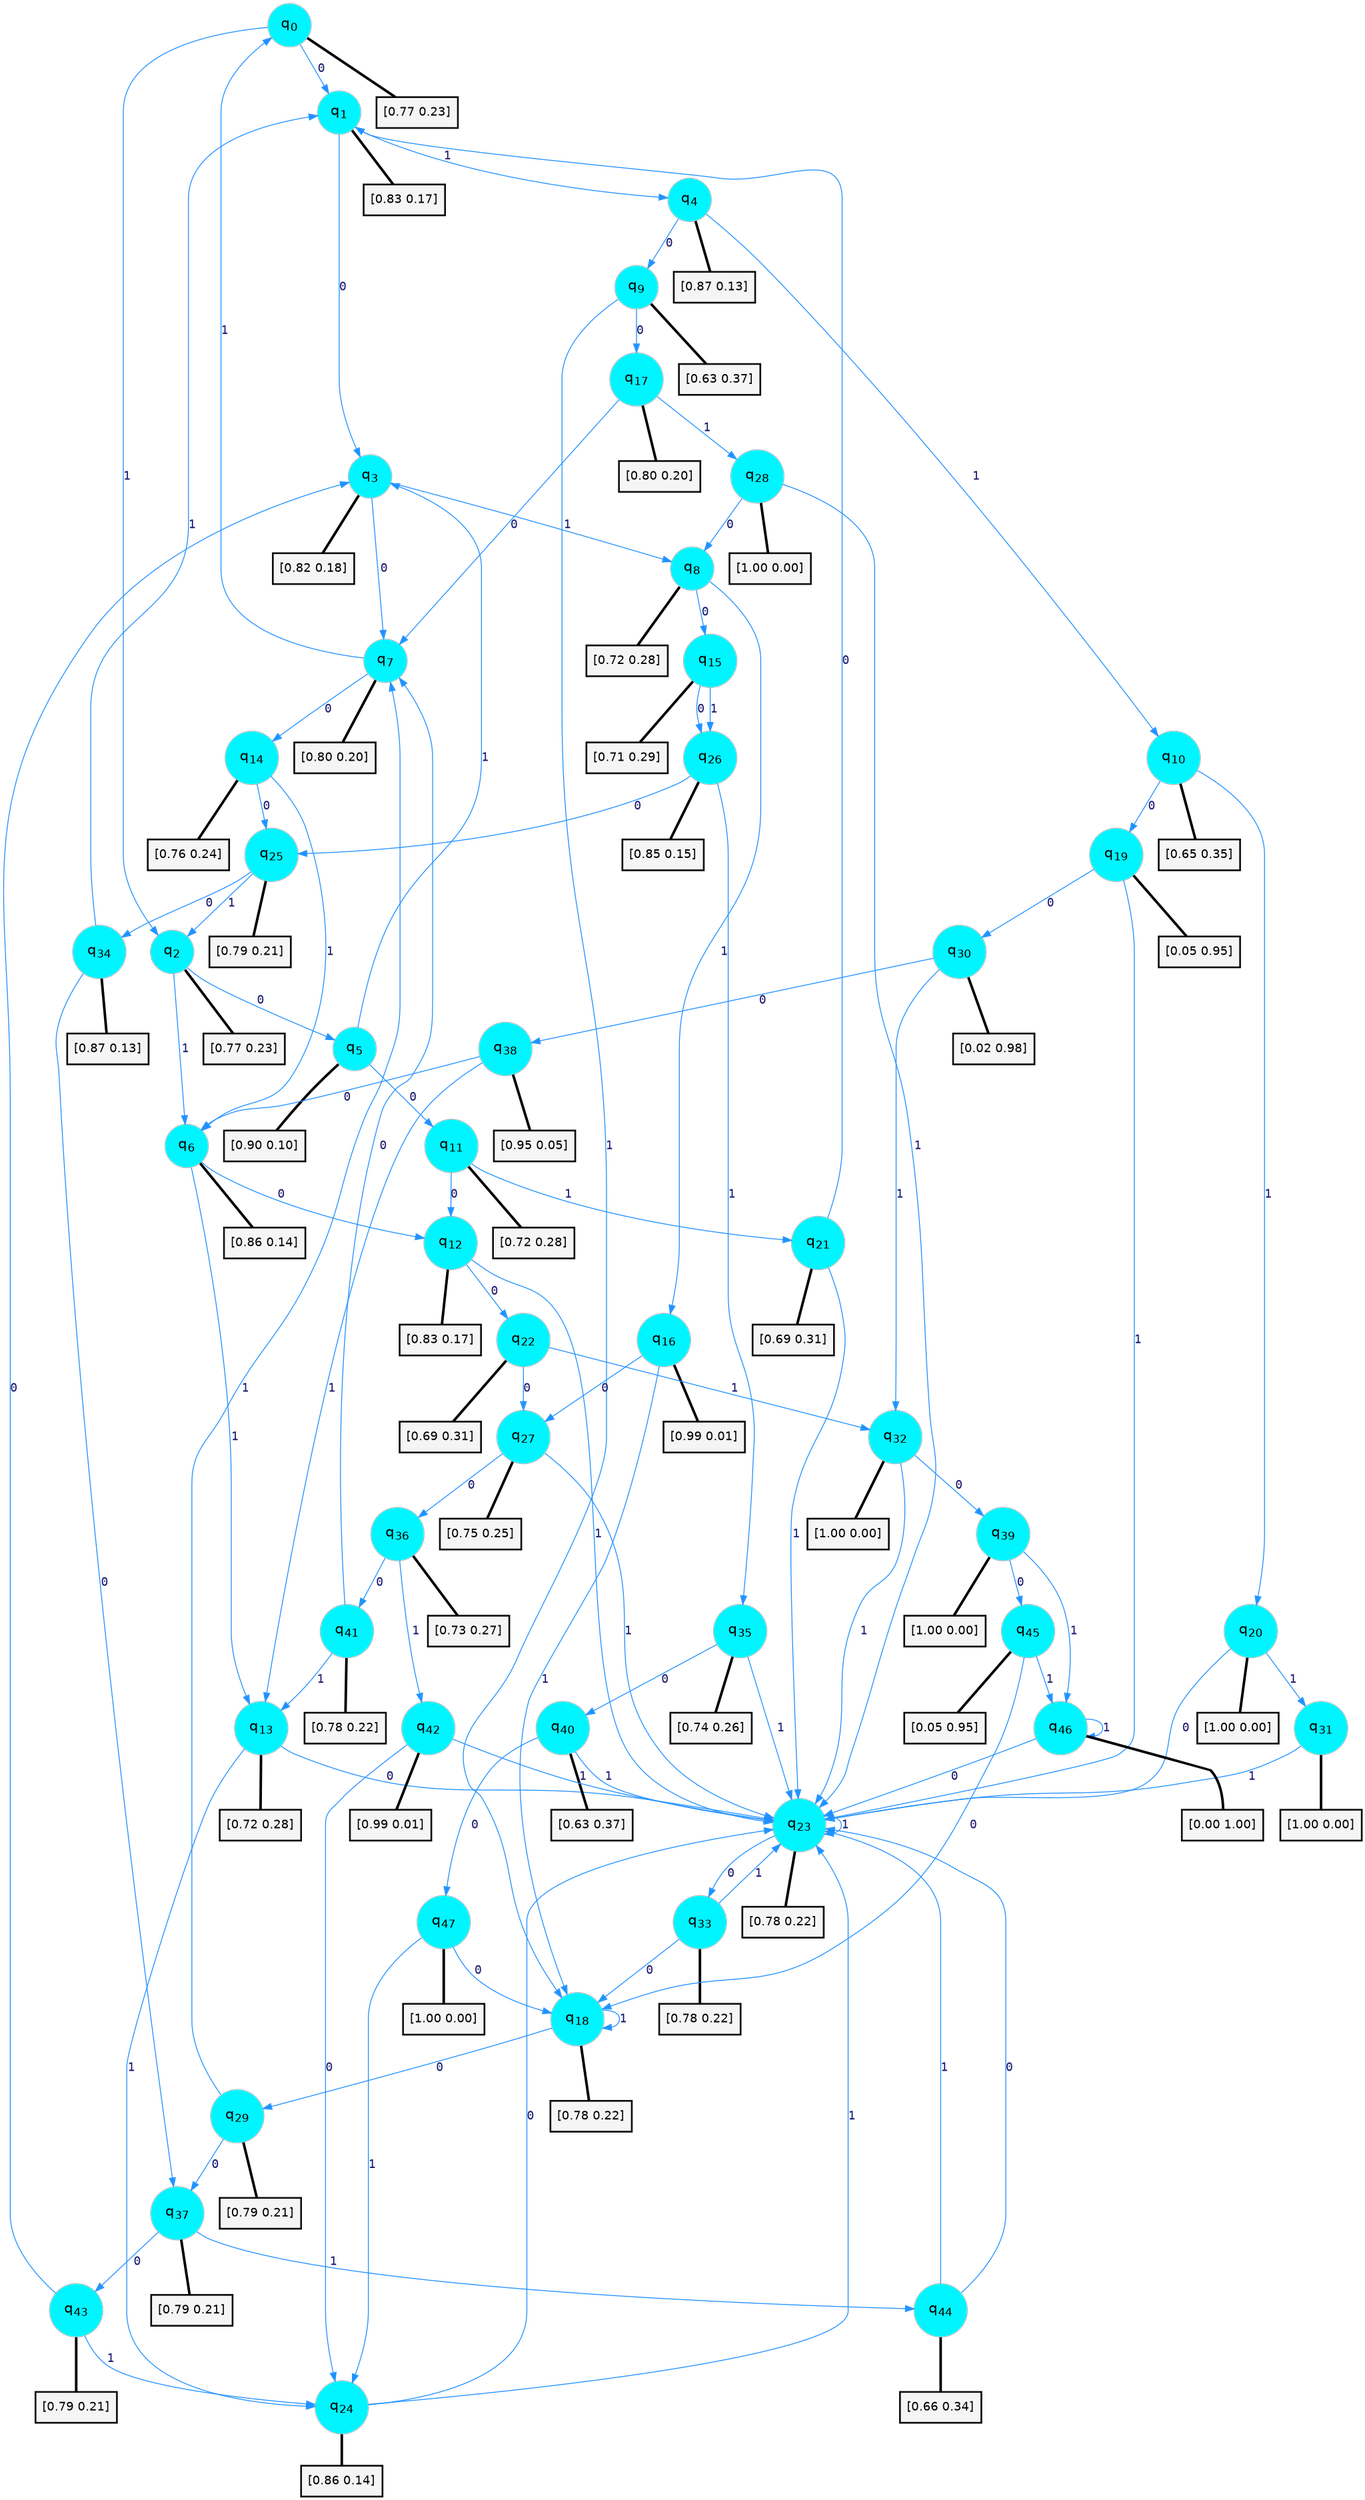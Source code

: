 digraph G {
graph [
bgcolor=transparent, dpi=300, rankdir=TD, size="40,25"];
node [
color=gray, fillcolor=turquoise1, fontcolor=black, fontname=Helvetica, fontsize=16, fontweight=bold, shape=circle, style=filled];
edge [
arrowsize=1, color=dodgerblue1, fontcolor=midnightblue, fontname=courier, fontweight=bold, penwidth=1, style=solid, weight=20];
0[label=<q<SUB>0</SUB>>];
1[label=<q<SUB>1</SUB>>];
2[label=<q<SUB>2</SUB>>];
3[label=<q<SUB>3</SUB>>];
4[label=<q<SUB>4</SUB>>];
5[label=<q<SUB>5</SUB>>];
6[label=<q<SUB>6</SUB>>];
7[label=<q<SUB>7</SUB>>];
8[label=<q<SUB>8</SUB>>];
9[label=<q<SUB>9</SUB>>];
10[label=<q<SUB>10</SUB>>];
11[label=<q<SUB>11</SUB>>];
12[label=<q<SUB>12</SUB>>];
13[label=<q<SUB>13</SUB>>];
14[label=<q<SUB>14</SUB>>];
15[label=<q<SUB>15</SUB>>];
16[label=<q<SUB>16</SUB>>];
17[label=<q<SUB>17</SUB>>];
18[label=<q<SUB>18</SUB>>];
19[label=<q<SUB>19</SUB>>];
20[label=<q<SUB>20</SUB>>];
21[label=<q<SUB>21</SUB>>];
22[label=<q<SUB>22</SUB>>];
23[label=<q<SUB>23</SUB>>];
24[label=<q<SUB>24</SUB>>];
25[label=<q<SUB>25</SUB>>];
26[label=<q<SUB>26</SUB>>];
27[label=<q<SUB>27</SUB>>];
28[label=<q<SUB>28</SUB>>];
29[label=<q<SUB>29</SUB>>];
30[label=<q<SUB>30</SUB>>];
31[label=<q<SUB>31</SUB>>];
32[label=<q<SUB>32</SUB>>];
33[label=<q<SUB>33</SUB>>];
34[label=<q<SUB>34</SUB>>];
35[label=<q<SUB>35</SUB>>];
36[label=<q<SUB>36</SUB>>];
37[label=<q<SUB>37</SUB>>];
38[label=<q<SUB>38</SUB>>];
39[label=<q<SUB>39</SUB>>];
40[label=<q<SUB>40</SUB>>];
41[label=<q<SUB>41</SUB>>];
42[label=<q<SUB>42</SUB>>];
43[label=<q<SUB>43</SUB>>];
44[label=<q<SUB>44</SUB>>];
45[label=<q<SUB>45</SUB>>];
46[label=<q<SUB>46</SUB>>];
47[label=<q<SUB>47</SUB>>];
48[label="[0.77 0.23]", shape=box,fontcolor=black, fontname=Helvetica, fontsize=14, penwidth=2, fillcolor=whitesmoke,color=black];
49[label="[0.83 0.17]", shape=box,fontcolor=black, fontname=Helvetica, fontsize=14, penwidth=2, fillcolor=whitesmoke,color=black];
50[label="[0.77 0.23]", shape=box,fontcolor=black, fontname=Helvetica, fontsize=14, penwidth=2, fillcolor=whitesmoke,color=black];
51[label="[0.82 0.18]", shape=box,fontcolor=black, fontname=Helvetica, fontsize=14, penwidth=2, fillcolor=whitesmoke,color=black];
52[label="[0.87 0.13]", shape=box,fontcolor=black, fontname=Helvetica, fontsize=14, penwidth=2, fillcolor=whitesmoke,color=black];
53[label="[0.90 0.10]", shape=box,fontcolor=black, fontname=Helvetica, fontsize=14, penwidth=2, fillcolor=whitesmoke,color=black];
54[label="[0.86 0.14]", shape=box,fontcolor=black, fontname=Helvetica, fontsize=14, penwidth=2, fillcolor=whitesmoke,color=black];
55[label="[0.80 0.20]", shape=box,fontcolor=black, fontname=Helvetica, fontsize=14, penwidth=2, fillcolor=whitesmoke,color=black];
56[label="[0.72 0.28]", shape=box,fontcolor=black, fontname=Helvetica, fontsize=14, penwidth=2, fillcolor=whitesmoke,color=black];
57[label="[0.63 0.37]", shape=box,fontcolor=black, fontname=Helvetica, fontsize=14, penwidth=2, fillcolor=whitesmoke,color=black];
58[label="[0.65 0.35]", shape=box,fontcolor=black, fontname=Helvetica, fontsize=14, penwidth=2, fillcolor=whitesmoke,color=black];
59[label="[0.72 0.28]", shape=box,fontcolor=black, fontname=Helvetica, fontsize=14, penwidth=2, fillcolor=whitesmoke,color=black];
60[label="[0.83 0.17]", shape=box,fontcolor=black, fontname=Helvetica, fontsize=14, penwidth=2, fillcolor=whitesmoke,color=black];
61[label="[0.72 0.28]", shape=box,fontcolor=black, fontname=Helvetica, fontsize=14, penwidth=2, fillcolor=whitesmoke,color=black];
62[label="[0.76 0.24]", shape=box,fontcolor=black, fontname=Helvetica, fontsize=14, penwidth=2, fillcolor=whitesmoke,color=black];
63[label="[0.71 0.29]", shape=box,fontcolor=black, fontname=Helvetica, fontsize=14, penwidth=2, fillcolor=whitesmoke,color=black];
64[label="[0.99 0.01]", shape=box,fontcolor=black, fontname=Helvetica, fontsize=14, penwidth=2, fillcolor=whitesmoke,color=black];
65[label="[0.80 0.20]", shape=box,fontcolor=black, fontname=Helvetica, fontsize=14, penwidth=2, fillcolor=whitesmoke,color=black];
66[label="[0.78 0.22]", shape=box,fontcolor=black, fontname=Helvetica, fontsize=14, penwidth=2, fillcolor=whitesmoke,color=black];
67[label="[0.05 0.95]", shape=box,fontcolor=black, fontname=Helvetica, fontsize=14, penwidth=2, fillcolor=whitesmoke,color=black];
68[label="[1.00 0.00]", shape=box,fontcolor=black, fontname=Helvetica, fontsize=14, penwidth=2, fillcolor=whitesmoke,color=black];
69[label="[0.69 0.31]", shape=box,fontcolor=black, fontname=Helvetica, fontsize=14, penwidth=2, fillcolor=whitesmoke,color=black];
70[label="[0.69 0.31]", shape=box,fontcolor=black, fontname=Helvetica, fontsize=14, penwidth=2, fillcolor=whitesmoke,color=black];
71[label="[0.78 0.22]", shape=box,fontcolor=black, fontname=Helvetica, fontsize=14, penwidth=2, fillcolor=whitesmoke,color=black];
72[label="[0.86 0.14]", shape=box,fontcolor=black, fontname=Helvetica, fontsize=14, penwidth=2, fillcolor=whitesmoke,color=black];
73[label="[0.79 0.21]", shape=box,fontcolor=black, fontname=Helvetica, fontsize=14, penwidth=2, fillcolor=whitesmoke,color=black];
74[label="[0.85 0.15]", shape=box,fontcolor=black, fontname=Helvetica, fontsize=14, penwidth=2, fillcolor=whitesmoke,color=black];
75[label="[0.75 0.25]", shape=box,fontcolor=black, fontname=Helvetica, fontsize=14, penwidth=2, fillcolor=whitesmoke,color=black];
76[label="[1.00 0.00]", shape=box,fontcolor=black, fontname=Helvetica, fontsize=14, penwidth=2, fillcolor=whitesmoke,color=black];
77[label="[0.79 0.21]", shape=box,fontcolor=black, fontname=Helvetica, fontsize=14, penwidth=2, fillcolor=whitesmoke,color=black];
78[label="[0.02 0.98]", shape=box,fontcolor=black, fontname=Helvetica, fontsize=14, penwidth=2, fillcolor=whitesmoke,color=black];
79[label="[1.00 0.00]", shape=box,fontcolor=black, fontname=Helvetica, fontsize=14, penwidth=2, fillcolor=whitesmoke,color=black];
80[label="[1.00 0.00]", shape=box,fontcolor=black, fontname=Helvetica, fontsize=14, penwidth=2, fillcolor=whitesmoke,color=black];
81[label="[0.78 0.22]", shape=box,fontcolor=black, fontname=Helvetica, fontsize=14, penwidth=2, fillcolor=whitesmoke,color=black];
82[label="[0.87 0.13]", shape=box,fontcolor=black, fontname=Helvetica, fontsize=14, penwidth=2, fillcolor=whitesmoke,color=black];
83[label="[0.74 0.26]", shape=box,fontcolor=black, fontname=Helvetica, fontsize=14, penwidth=2, fillcolor=whitesmoke,color=black];
84[label="[0.73 0.27]", shape=box,fontcolor=black, fontname=Helvetica, fontsize=14, penwidth=2, fillcolor=whitesmoke,color=black];
85[label="[0.79 0.21]", shape=box,fontcolor=black, fontname=Helvetica, fontsize=14, penwidth=2, fillcolor=whitesmoke,color=black];
86[label="[0.95 0.05]", shape=box,fontcolor=black, fontname=Helvetica, fontsize=14, penwidth=2, fillcolor=whitesmoke,color=black];
87[label="[1.00 0.00]", shape=box,fontcolor=black, fontname=Helvetica, fontsize=14, penwidth=2, fillcolor=whitesmoke,color=black];
88[label="[0.63 0.37]", shape=box,fontcolor=black, fontname=Helvetica, fontsize=14, penwidth=2, fillcolor=whitesmoke,color=black];
89[label="[0.78 0.22]", shape=box,fontcolor=black, fontname=Helvetica, fontsize=14, penwidth=2, fillcolor=whitesmoke,color=black];
90[label="[0.99 0.01]", shape=box,fontcolor=black, fontname=Helvetica, fontsize=14, penwidth=2, fillcolor=whitesmoke,color=black];
91[label="[0.79 0.21]", shape=box,fontcolor=black, fontname=Helvetica, fontsize=14, penwidth=2, fillcolor=whitesmoke,color=black];
92[label="[0.66 0.34]", shape=box,fontcolor=black, fontname=Helvetica, fontsize=14, penwidth=2, fillcolor=whitesmoke,color=black];
93[label="[0.05 0.95]", shape=box,fontcolor=black, fontname=Helvetica, fontsize=14, penwidth=2, fillcolor=whitesmoke,color=black];
94[label="[0.00 1.00]", shape=box,fontcolor=black, fontname=Helvetica, fontsize=14, penwidth=2, fillcolor=whitesmoke,color=black];
95[label="[1.00 0.00]", shape=box,fontcolor=black, fontname=Helvetica, fontsize=14, penwidth=2, fillcolor=whitesmoke,color=black];
0->1 [label=0];
0->2 [label=1];
0->48 [arrowhead=none, penwidth=3,color=black];
1->3 [label=0];
1->4 [label=1];
1->49 [arrowhead=none, penwidth=3,color=black];
2->5 [label=0];
2->6 [label=1];
2->50 [arrowhead=none, penwidth=3,color=black];
3->7 [label=0];
3->8 [label=1];
3->51 [arrowhead=none, penwidth=3,color=black];
4->9 [label=0];
4->10 [label=1];
4->52 [arrowhead=none, penwidth=3,color=black];
5->11 [label=0];
5->3 [label=1];
5->53 [arrowhead=none, penwidth=3,color=black];
6->12 [label=0];
6->13 [label=1];
6->54 [arrowhead=none, penwidth=3,color=black];
7->14 [label=0];
7->0 [label=1];
7->55 [arrowhead=none, penwidth=3,color=black];
8->15 [label=0];
8->16 [label=1];
8->56 [arrowhead=none, penwidth=3,color=black];
9->17 [label=0];
9->18 [label=1];
9->57 [arrowhead=none, penwidth=3,color=black];
10->19 [label=0];
10->20 [label=1];
10->58 [arrowhead=none, penwidth=3,color=black];
11->12 [label=0];
11->21 [label=1];
11->59 [arrowhead=none, penwidth=3,color=black];
12->22 [label=0];
12->23 [label=1];
12->60 [arrowhead=none, penwidth=3,color=black];
13->23 [label=0];
13->24 [label=1];
13->61 [arrowhead=none, penwidth=3,color=black];
14->25 [label=0];
14->6 [label=1];
14->62 [arrowhead=none, penwidth=3,color=black];
15->26 [label=0];
15->26 [label=1];
15->63 [arrowhead=none, penwidth=3,color=black];
16->27 [label=0];
16->18 [label=1];
16->64 [arrowhead=none, penwidth=3,color=black];
17->7 [label=0];
17->28 [label=1];
17->65 [arrowhead=none, penwidth=3,color=black];
18->29 [label=0];
18->18 [label=1];
18->66 [arrowhead=none, penwidth=3,color=black];
19->30 [label=0];
19->23 [label=1];
19->67 [arrowhead=none, penwidth=3,color=black];
20->23 [label=0];
20->31 [label=1];
20->68 [arrowhead=none, penwidth=3,color=black];
21->1 [label=0];
21->23 [label=1];
21->69 [arrowhead=none, penwidth=3,color=black];
22->27 [label=0];
22->32 [label=1];
22->70 [arrowhead=none, penwidth=3,color=black];
23->33 [label=0];
23->23 [label=1];
23->71 [arrowhead=none, penwidth=3,color=black];
24->23 [label=0];
24->23 [label=1];
24->72 [arrowhead=none, penwidth=3,color=black];
25->34 [label=0];
25->2 [label=1];
25->73 [arrowhead=none, penwidth=3,color=black];
26->25 [label=0];
26->35 [label=1];
26->74 [arrowhead=none, penwidth=3,color=black];
27->36 [label=0];
27->23 [label=1];
27->75 [arrowhead=none, penwidth=3,color=black];
28->8 [label=0];
28->23 [label=1];
28->76 [arrowhead=none, penwidth=3,color=black];
29->37 [label=0];
29->7 [label=1];
29->77 [arrowhead=none, penwidth=3,color=black];
30->38 [label=0];
30->32 [label=1];
30->78 [arrowhead=none, penwidth=3,color=black];
31->23 [label=1];
31->79 [arrowhead=none, penwidth=3,color=black];
32->39 [label=0];
32->23 [label=1];
32->80 [arrowhead=none, penwidth=3,color=black];
33->18 [label=0];
33->23 [label=1];
33->81 [arrowhead=none, penwidth=3,color=black];
34->37 [label=0];
34->1 [label=1];
34->82 [arrowhead=none, penwidth=3,color=black];
35->40 [label=0];
35->23 [label=1];
35->83 [arrowhead=none, penwidth=3,color=black];
36->41 [label=0];
36->42 [label=1];
36->84 [arrowhead=none, penwidth=3,color=black];
37->43 [label=0];
37->44 [label=1];
37->85 [arrowhead=none, penwidth=3,color=black];
38->6 [label=0];
38->13 [label=1];
38->86 [arrowhead=none, penwidth=3,color=black];
39->45 [label=0];
39->46 [label=1];
39->87 [arrowhead=none, penwidth=3,color=black];
40->47 [label=0];
40->23 [label=1];
40->88 [arrowhead=none, penwidth=3,color=black];
41->7 [label=0];
41->13 [label=1];
41->89 [arrowhead=none, penwidth=3,color=black];
42->24 [label=0];
42->23 [label=1];
42->90 [arrowhead=none, penwidth=3,color=black];
43->3 [label=0];
43->24 [label=1];
43->91 [arrowhead=none, penwidth=3,color=black];
44->23 [label=0];
44->23 [label=1];
44->92 [arrowhead=none, penwidth=3,color=black];
45->18 [label=0];
45->46 [label=1];
45->93 [arrowhead=none, penwidth=3,color=black];
46->23 [label=0];
46->46 [label=1];
46->94 [arrowhead=none, penwidth=3,color=black];
47->18 [label=0];
47->24 [label=1];
47->95 [arrowhead=none, penwidth=3,color=black];
}
